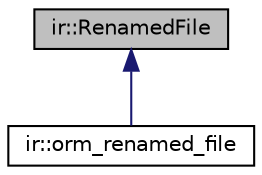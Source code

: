 digraph "ir::RenamedFile"
{
 // LATEX_PDF_SIZE
  edge [fontname="Helvetica",fontsize="10",labelfontname="Helvetica",labelfontsize="10"];
  node [fontname="Helvetica",fontsize="10",shape=record];
  Node1 [label="ir::RenamedFile",height=0.2,width=0.4,color="black", fillcolor="grey75", style="filled", fontcolor="black",tooltip=" "];
  Node1 -> Node2 [dir="back",color="midnightblue",fontsize="10",style="solid",fontname="Helvetica"];
  Node2 [label="ir::orm_renamed_file",height=0.2,width=0.4,color="black", fillcolor="white", style="filled",URL="$structir_1_1orm__renamed__file.html",tooltip=" "];
}
